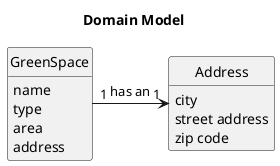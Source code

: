 @startuml

'left to right direction

title Domain Model

hide methods
hide circle

class GreenSpace {
        name
        type
        area
        address
}
class Address {
        city
        street address
        zip code
}

GreenSpace"1" -> "1"Address : has an

@enduml